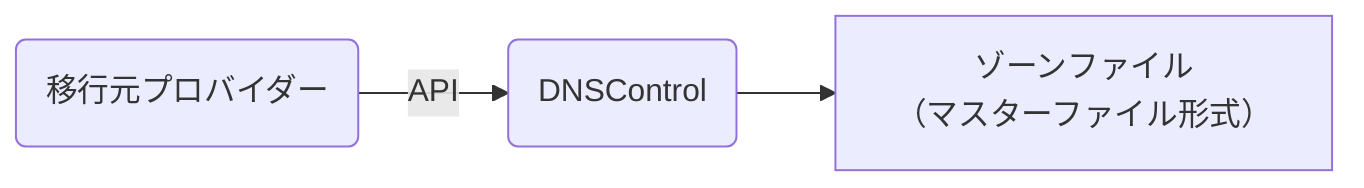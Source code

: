 flowchart LR
    sourceprovider("移行元プロバイダー")
    dnscontrol("DNSControl")
    zonefile["ゾーンファイル<br>（マスターファイル形式）"]
    sourceprovider --API--> dnscontrol --> zonefile